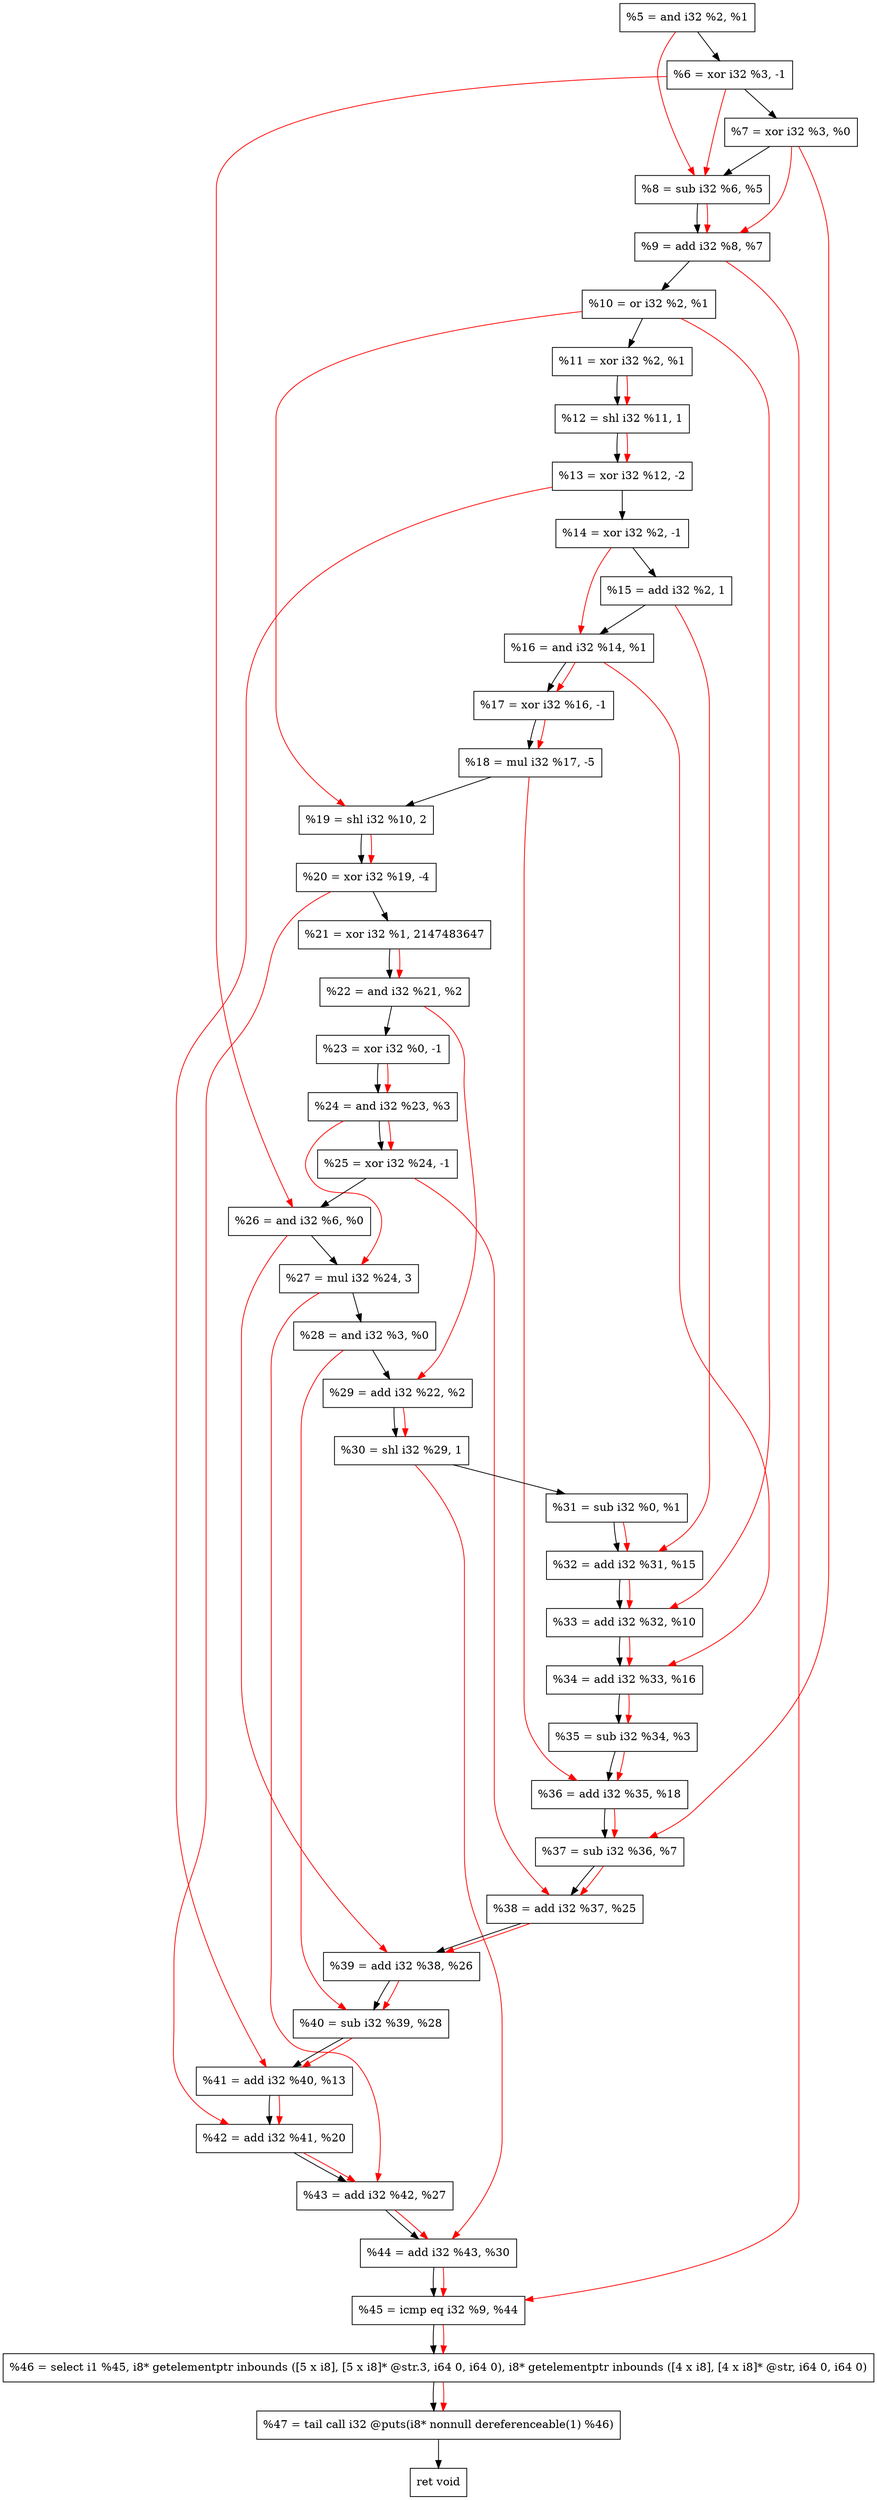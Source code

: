 digraph "DFG for'crackme' function" {
	Node0xd79b60[shape=record, label="  %5 = and i32 %2, %1"];
	Node0xd7a1e0[shape=record, label="  %6 = xor i32 %3, -1"];
	Node0xd7a250[shape=record, label="  %7 = xor i32 %3, %0"];
	Node0xd7a2c0[shape=record, label="  %8 = sub i32 %6, %5"];
	Node0xd7a330[shape=record, label="  %9 = add i32 %8, %7"];
	Node0xd7a3a0[shape=record, label="  %10 = or i32 %2, %1"];
	Node0xd7a410[shape=record, label="  %11 = xor i32 %2, %1"];
	Node0xd7a4b0[shape=record, label="  %12 = shl i32 %11, 1"];
	Node0xd7a550[shape=record, label="  %13 = xor i32 %12, -2"];
	Node0xd7a5c0[shape=record, label="  %14 = xor i32 %2, -1"];
	Node0xd7a630[shape=record, label="  %15 = add i32 %2, 1"];
	Node0xd7a6a0[shape=record, label="  %16 = and i32 %14, %1"];
	Node0xd7a710[shape=record, label="  %17 = xor i32 %16, -1"];
	Node0xd7a7b0[shape=record, label="  %18 = mul i32 %17, -5"];
	Node0xd7a850[shape=record, label="  %19 = shl i32 %10, 2"];
	Node0xd7a8f0[shape=record, label="  %20 = xor i32 %19, -4"];
	Node0xd7a990[shape=record, label="  %21 = xor i32 %1, 2147483647"];
	Node0xd7aa00[shape=record, label="  %22 = and i32 %21, %2"];
	Node0xd7aa70[shape=record, label="  %23 = xor i32 %0, -1"];
	Node0xd7aae0[shape=record, label="  %24 = and i32 %23, %3"];
	Node0xd7ab50[shape=record, label="  %25 = xor i32 %24, -1"];
	Node0xd7abc0[shape=record, label="  %26 = and i32 %6, %0"];
	Node0xd7ac60[shape=record, label="  %27 = mul i32 %24, 3"];
	Node0xd7acd0[shape=record, label="  %28 = and i32 %3, %0"];
	Node0xd7ad40[shape=record, label="  %29 = add i32 %22, %2"];
	Node0xd7adb0[shape=record, label="  %30 = shl i32 %29, 1"];
	Node0xd7ae20[shape=record, label="  %31 = sub i32 %0, %1"];
	Node0xd7ae90[shape=record, label="  %32 = add i32 %31, %15"];
	Node0xd7b110[shape=record, label="  %33 = add i32 %32, %10"];
	Node0xd7b180[shape=record, label="  %34 = add i32 %33, %16"];
	Node0xd7b1f0[shape=record, label="  %35 = sub i32 %34, %3"];
	Node0xd7b260[shape=record, label="  %36 = add i32 %35, %18"];
	Node0xd7b2d0[shape=record, label="  %37 = sub i32 %36, %7"];
	Node0xd7b340[shape=record, label="  %38 = add i32 %37, %25"];
	Node0xd7b3b0[shape=record, label="  %39 = add i32 %38, %26"];
	Node0xd7b420[shape=record, label="  %40 = sub i32 %39, %28"];
	Node0xd7b490[shape=record, label="  %41 = add i32 %40, %13"];
	Node0xd7b500[shape=record, label="  %42 = add i32 %41, %20"];
	Node0xd7b570[shape=record, label="  %43 = add i32 %42, %27"];
	Node0xd7b5e0[shape=record, label="  %44 = add i32 %43, %30"];
	Node0xd7b650[shape=record, label="  %45 = icmp eq i32 %9, %44"];
	Node0xd1a268[shape=record, label="  %46 = select i1 %45, i8* getelementptr inbounds ([5 x i8], [5 x i8]* @str.3, i64 0, i64 0), i8* getelementptr inbounds ([4 x i8], [4 x i8]* @str, i64 0, i64 0)"];
	Node0xd7baf0[shape=record, label="  %47 = tail call i32 @puts(i8* nonnull dereferenceable(1) %46)"];
	Node0xd7bb40[shape=record, label="  ret void"];
	Node0xd79b60 -> Node0xd7a1e0;
	Node0xd7a1e0 -> Node0xd7a250;
	Node0xd7a250 -> Node0xd7a2c0;
	Node0xd7a2c0 -> Node0xd7a330;
	Node0xd7a330 -> Node0xd7a3a0;
	Node0xd7a3a0 -> Node0xd7a410;
	Node0xd7a410 -> Node0xd7a4b0;
	Node0xd7a4b0 -> Node0xd7a550;
	Node0xd7a550 -> Node0xd7a5c0;
	Node0xd7a5c0 -> Node0xd7a630;
	Node0xd7a630 -> Node0xd7a6a0;
	Node0xd7a6a0 -> Node0xd7a710;
	Node0xd7a710 -> Node0xd7a7b0;
	Node0xd7a7b0 -> Node0xd7a850;
	Node0xd7a850 -> Node0xd7a8f0;
	Node0xd7a8f0 -> Node0xd7a990;
	Node0xd7a990 -> Node0xd7aa00;
	Node0xd7aa00 -> Node0xd7aa70;
	Node0xd7aa70 -> Node0xd7aae0;
	Node0xd7aae0 -> Node0xd7ab50;
	Node0xd7ab50 -> Node0xd7abc0;
	Node0xd7abc0 -> Node0xd7ac60;
	Node0xd7ac60 -> Node0xd7acd0;
	Node0xd7acd0 -> Node0xd7ad40;
	Node0xd7ad40 -> Node0xd7adb0;
	Node0xd7adb0 -> Node0xd7ae20;
	Node0xd7ae20 -> Node0xd7ae90;
	Node0xd7ae90 -> Node0xd7b110;
	Node0xd7b110 -> Node0xd7b180;
	Node0xd7b180 -> Node0xd7b1f0;
	Node0xd7b1f0 -> Node0xd7b260;
	Node0xd7b260 -> Node0xd7b2d0;
	Node0xd7b2d0 -> Node0xd7b340;
	Node0xd7b340 -> Node0xd7b3b0;
	Node0xd7b3b0 -> Node0xd7b420;
	Node0xd7b420 -> Node0xd7b490;
	Node0xd7b490 -> Node0xd7b500;
	Node0xd7b500 -> Node0xd7b570;
	Node0xd7b570 -> Node0xd7b5e0;
	Node0xd7b5e0 -> Node0xd7b650;
	Node0xd7b650 -> Node0xd1a268;
	Node0xd1a268 -> Node0xd7baf0;
	Node0xd7baf0 -> Node0xd7bb40;
edge [color=red]
	Node0xd7a1e0 -> Node0xd7a2c0;
	Node0xd79b60 -> Node0xd7a2c0;
	Node0xd7a2c0 -> Node0xd7a330;
	Node0xd7a250 -> Node0xd7a330;
	Node0xd7a410 -> Node0xd7a4b0;
	Node0xd7a4b0 -> Node0xd7a550;
	Node0xd7a5c0 -> Node0xd7a6a0;
	Node0xd7a6a0 -> Node0xd7a710;
	Node0xd7a710 -> Node0xd7a7b0;
	Node0xd7a3a0 -> Node0xd7a850;
	Node0xd7a850 -> Node0xd7a8f0;
	Node0xd7a990 -> Node0xd7aa00;
	Node0xd7aa70 -> Node0xd7aae0;
	Node0xd7aae0 -> Node0xd7ab50;
	Node0xd7a1e0 -> Node0xd7abc0;
	Node0xd7aae0 -> Node0xd7ac60;
	Node0xd7aa00 -> Node0xd7ad40;
	Node0xd7ad40 -> Node0xd7adb0;
	Node0xd7ae20 -> Node0xd7ae90;
	Node0xd7a630 -> Node0xd7ae90;
	Node0xd7ae90 -> Node0xd7b110;
	Node0xd7a3a0 -> Node0xd7b110;
	Node0xd7b110 -> Node0xd7b180;
	Node0xd7a6a0 -> Node0xd7b180;
	Node0xd7b180 -> Node0xd7b1f0;
	Node0xd7b1f0 -> Node0xd7b260;
	Node0xd7a7b0 -> Node0xd7b260;
	Node0xd7b260 -> Node0xd7b2d0;
	Node0xd7a250 -> Node0xd7b2d0;
	Node0xd7b2d0 -> Node0xd7b340;
	Node0xd7ab50 -> Node0xd7b340;
	Node0xd7b340 -> Node0xd7b3b0;
	Node0xd7abc0 -> Node0xd7b3b0;
	Node0xd7b3b0 -> Node0xd7b420;
	Node0xd7acd0 -> Node0xd7b420;
	Node0xd7b420 -> Node0xd7b490;
	Node0xd7a550 -> Node0xd7b490;
	Node0xd7b490 -> Node0xd7b500;
	Node0xd7a8f0 -> Node0xd7b500;
	Node0xd7b500 -> Node0xd7b570;
	Node0xd7ac60 -> Node0xd7b570;
	Node0xd7b570 -> Node0xd7b5e0;
	Node0xd7adb0 -> Node0xd7b5e0;
	Node0xd7a330 -> Node0xd7b650;
	Node0xd7b5e0 -> Node0xd7b650;
	Node0xd7b650 -> Node0xd1a268;
	Node0xd1a268 -> Node0xd7baf0;
}
